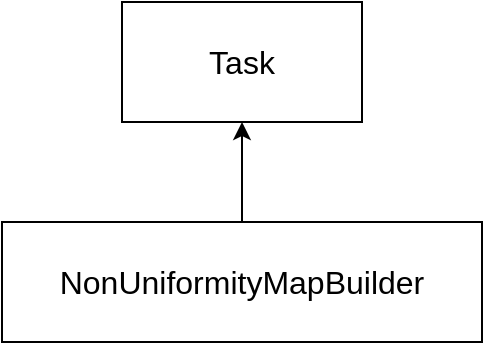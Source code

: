 <mxfile version="13.0.3" type="device"><diagram id="9lrvlnyyAqhLq-RVzgdZ" name="Page-1"><mxGraphModel dx="760" dy="188" grid="0" gridSize="10" guides="1" tooltips="1" connect="1" arrows="1" fold="1" page="0" pageScale="1" pageWidth="850" pageHeight="1100" math="0" shadow="0"><root><mxCell id="0"/><mxCell id="1" parent="0"/><mxCell id="8Z0XGW1gSx2RqnghrFBt-2" value="&lt;font style=&quot;font-size: 16px&quot;&gt;Task&lt;/font&gt;" style="rounded=0;whiteSpace=wrap;html=1;" vertex="1" parent="1"><mxGeometry x="365" y="410" width="120" height="60" as="geometry"/></mxCell><mxCell id="8Z0XGW1gSx2RqnghrFBt-3" value="&lt;font style=&quot;font-size: 16px&quot;&gt;NonUniformityMapBuilder&lt;/font&gt;" style="rounded=0;whiteSpace=wrap;html=1;" vertex="1" parent="1"><mxGeometry x="305" y="520" width="240" height="60" as="geometry"/></mxCell><mxCell id="8Z0XGW1gSx2RqnghrFBt-4" value="" style="endArrow=classic;html=1;exitX=0.5;exitY=0;exitDx=0;exitDy=0;entryX=0.5;entryY=1;entryDx=0;entryDy=0;" edge="1" parent="1" source="8Z0XGW1gSx2RqnghrFBt-3" target="8Z0XGW1gSx2RqnghrFBt-2"><mxGeometry width="50" height="50" relative="1" as="geometry"><mxPoint x="400" y="460" as="sourcePoint"/><mxPoint x="450" y="410" as="targetPoint"/></mxGeometry></mxCell></root></mxGraphModel></diagram></mxfile>